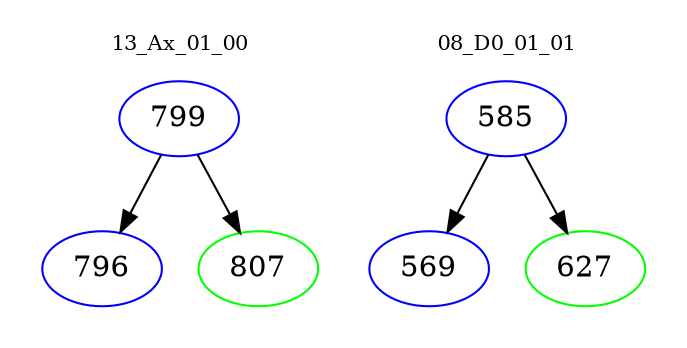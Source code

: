 digraph{
subgraph cluster_0 {
color = white
label = "13_Ax_01_00";
fontsize=10;
T0_799 [label="799", color="blue"]
T0_799 -> T0_796 [color="black"]
T0_796 [label="796", color="blue"]
T0_799 -> T0_807 [color="black"]
T0_807 [label="807", color="green"]
}
subgraph cluster_1 {
color = white
label = "08_D0_01_01";
fontsize=10;
T1_585 [label="585", color="blue"]
T1_585 -> T1_569 [color="black"]
T1_569 [label="569", color="blue"]
T1_585 -> T1_627 [color="black"]
T1_627 [label="627", color="green"]
}
}
